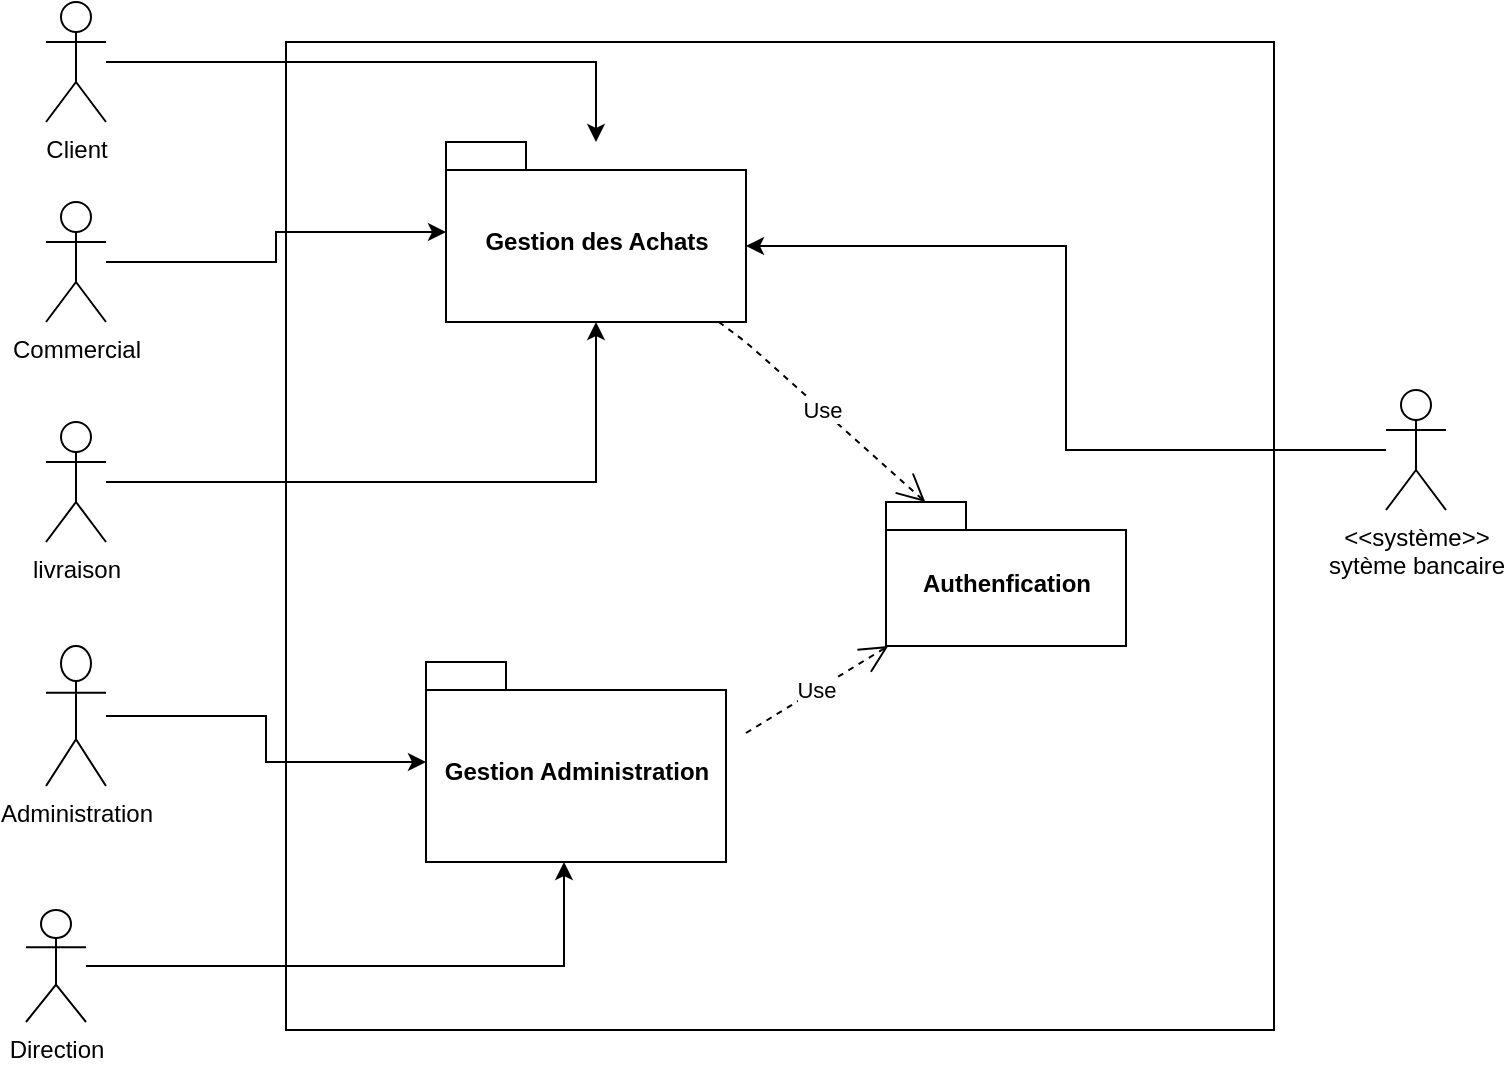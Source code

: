 <mxfile version="12.9.11" type="github">
  <diagram id="MWg0xjx9Skts4vI27wR5" name="Page-1">
    <mxGraphModel dx="1695" dy="794" grid="1" gridSize="10" guides="1" tooltips="1" connect="1" arrows="1" fold="1" page="1" pageScale="1" pageWidth="827" pageHeight="1169" math="0" shadow="0">
      <root>
        <mxCell id="0" />
        <mxCell id="1" parent="0" />
        <mxCell id="J982aNR_XmHpmfA9hRam-1" value="" style="whiteSpace=wrap;html=1;aspect=fixed;" vertex="1" parent="1">
          <mxGeometry x="200" y="200" width="494" height="494" as="geometry" />
        </mxCell>
        <mxCell id="J982aNR_XmHpmfA9hRam-2" value="Gestion des Achats" style="shape=folder;fontStyle=1;spacingTop=10;tabWidth=40;tabHeight=14;tabPosition=left;html=1;" vertex="1" parent="1">
          <mxGeometry x="280" y="250" width="150" height="90" as="geometry" />
        </mxCell>
        <mxCell id="J982aNR_XmHpmfA9hRam-3" value="Authenfication" style="shape=folder;fontStyle=1;spacingTop=10;tabWidth=40;tabHeight=14;tabPosition=left;html=1;" vertex="1" parent="1">
          <mxGeometry x="500" y="430" width="120" height="72" as="geometry" />
        </mxCell>
        <mxCell id="J982aNR_XmHpmfA9hRam-4" value="Gestion Administration" style="shape=folder;fontStyle=1;spacingTop=10;tabWidth=40;tabHeight=14;tabPosition=left;html=1;" vertex="1" parent="1">
          <mxGeometry x="270" y="510" width="150" height="100" as="geometry" />
        </mxCell>
        <mxCell id="J982aNR_XmHpmfA9hRam-5" value="Use" style="endArrow=open;endSize=12;dashed=1;html=1;exitX=0;exitY=0;exitDx=160;exitDy=35.5;exitPerimeter=0;" edge="1" parent="1" source="J982aNR_XmHpmfA9hRam-4" target="J982aNR_XmHpmfA9hRam-3">
          <mxGeometry width="160" relative="1" as="geometry">
            <mxPoint x="330" y="470" as="sourcePoint" />
            <mxPoint x="490" y="470" as="targetPoint" />
          </mxGeometry>
        </mxCell>
        <mxCell id="J982aNR_XmHpmfA9hRam-6" value="Use" style="endArrow=open;endSize=12;dashed=1;html=1;" edge="1" parent="1" source="J982aNR_XmHpmfA9hRam-2" target="J982aNR_XmHpmfA9hRam-3">
          <mxGeometry width="160" relative="1" as="geometry">
            <mxPoint x="330" y="470" as="sourcePoint" />
            <mxPoint x="490" y="470" as="targetPoint" />
            <Array as="points">
              <mxPoint x="430" y="350" />
            </Array>
          </mxGeometry>
        </mxCell>
        <mxCell id="J982aNR_XmHpmfA9hRam-12" style="edgeStyle=orthogonalEdgeStyle;rounded=0;orthogonalLoop=1;jettySize=auto;html=1;entryX=0;entryY=0;entryDx=150;entryDy=52;entryPerimeter=0;" edge="1" parent="1" source="J982aNR_XmHpmfA9hRam-7" target="J982aNR_XmHpmfA9hRam-2">
          <mxGeometry relative="1" as="geometry" />
        </mxCell>
        <mxCell id="J982aNR_XmHpmfA9hRam-7" value="&amp;lt;&amp;lt;système&amp;gt;&amp;gt;&lt;br&gt;sytème bancaire" style="shape=umlActor;verticalLabelPosition=bottom;labelBackgroundColor=#ffffff;verticalAlign=top;html=1;" vertex="1" parent="1">
          <mxGeometry x="750" y="374" width="30" height="60" as="geometry" />
        </mxCell>
        <mxCell id="J982aNR_XmHpmfA9hRam-18" style="edgeStyle=orthogonalEdgeStyle;rounded=0;orthogonalLoop=1;jettySize=auto;html=1;" edge="1" parent="1" source="J982aNR_XmHpmfA9hRam-13" target="J982aNR_XmHpmfA9hRam-2">
          <mxGeometry relative="1" as="geometry" />
        </mxCell>
        <mxCell id="J982aNR_XmHpmfA9hRam-13" value="Client" style="shape=umlActor;verticalLabelPosition=bottom;labelBackgroundColor=#ffffff;verticalAlign=top;html=1;" vertex="1" parent="1">
          <mxGeometry x="80" y="180" width="30" height="60" as="geometry" />
        </mxCell>
        <mxCell id="J982aNR_XmHpmfA9hRam-17" style="edgeStyle=orthogonalEdgeStyle;rounded=0;orthogonalLoop=1;jettySize=auto;html=1;" edge="1" parent="1" source="J982aNR_XmHpmfA9hRam-14" target="J982aNR_XmHpmfA9hRam-2">
          <mxGeometry relative="1" as="geometry" />
        </mxCell>
        <mxCell id="J982aNR_XmHpmfA9hRam-14" value="Commercial" style="shape=umlActor;verticalLabelPosition=bottom;labelBackgroundColor=#ffffff;verticalAlign=top;html=1;" vertex="1" parent="1">
          <mxGeometry x="80" y="280" width="30" height="60" as="geometry" />
        </mxCell>
        <mxCell id="J982aNR_XmHpmfA9hRam-16" style="edgeStyle=orthogonalEdgeStyle;rounded=0;orthogonalLoop=1;jettySize=auto;html=1;" edge="1" parent="1" source="J982aNR_XmHpmfA9hRam-15" target="J982aNR_XmHpmfA9hRam-2">
          <mxGeometry relative="1" as="geometry" />
        </mxCell>
        <mxCell id="J982aNR_XmHpmfA9hRam-15" value="livraison" style="shape=umlActor;verticalLabelPosition=bottom;labelBackgroundColor=#ffffff;verticalAlign=top;html=1;" vertex="1" parent="1">
          <mxGeometry x="80" y="390" width="30" height="60" as="geometry" />
        </mxCell>
        <mxCell id="J982aNR_XmHpmfA9hRam-21" style="edgeStyle=orthogonalEdgeStyle;rounded=0;orthogonalLoop=1;jettySize=auto;html=1;" edge="1" parent="1" source="J982aNR_XmHpmfA9hRam-19" target="J982aNR_XmHpmfA9hRam-4">
          <mxGeometry relative="1" as="geometry" />
        </mxCell>
        <mxCell id="J982aNR_XmHpmfA9hRam-19" value="Administration" style="shape=umlActor;verticalLabelPosition=bottom;labelBackgroundColor=#ffffff;verticalAlign=top;html=1;outlineConnect=0;" vertex="1" parent="1">
          <mxGeometry x="80" y="502" width="30" height="70" as="geometry" />
        </mxCell>
        <mxCell id="J982aNR_XmHpmfA9hRam-24" value="" style="edgeStyle=orthogonalEdgeStyle;rounded=0;orthogonalLoop=1;jettySize=auto;html=1;entryX=0.46;entryY=1;entryDx=0;entryDy=0;entryPerimeter=0;" edge="1" parent="1" source="J982aNR_XmHpmfA9hRam-22" target="J982aNR_XmHpmfA9hRam-4">
          <mxGeometry relative="1" as="geometry">
            <mxPoint x="160" y="688" as="targetPoint" />
          </mxGeometry>
        </mxCell>
        <mxCell id="J982aNR_XmHpmfA9hRam-22" value="Direction" style="shape=umlActor;verticalLabelPosition=bottom;labelBackgroundColor=#ffffff;verticalAlign=top;html=1;" vertex="1" parent="1">
          <mxGeometry x="70" y="634" width="30" height="56" as="geometry" />
        </mxCell>
      </root>
    </mxGraphModel>
  </diagram>
</mxfile>
